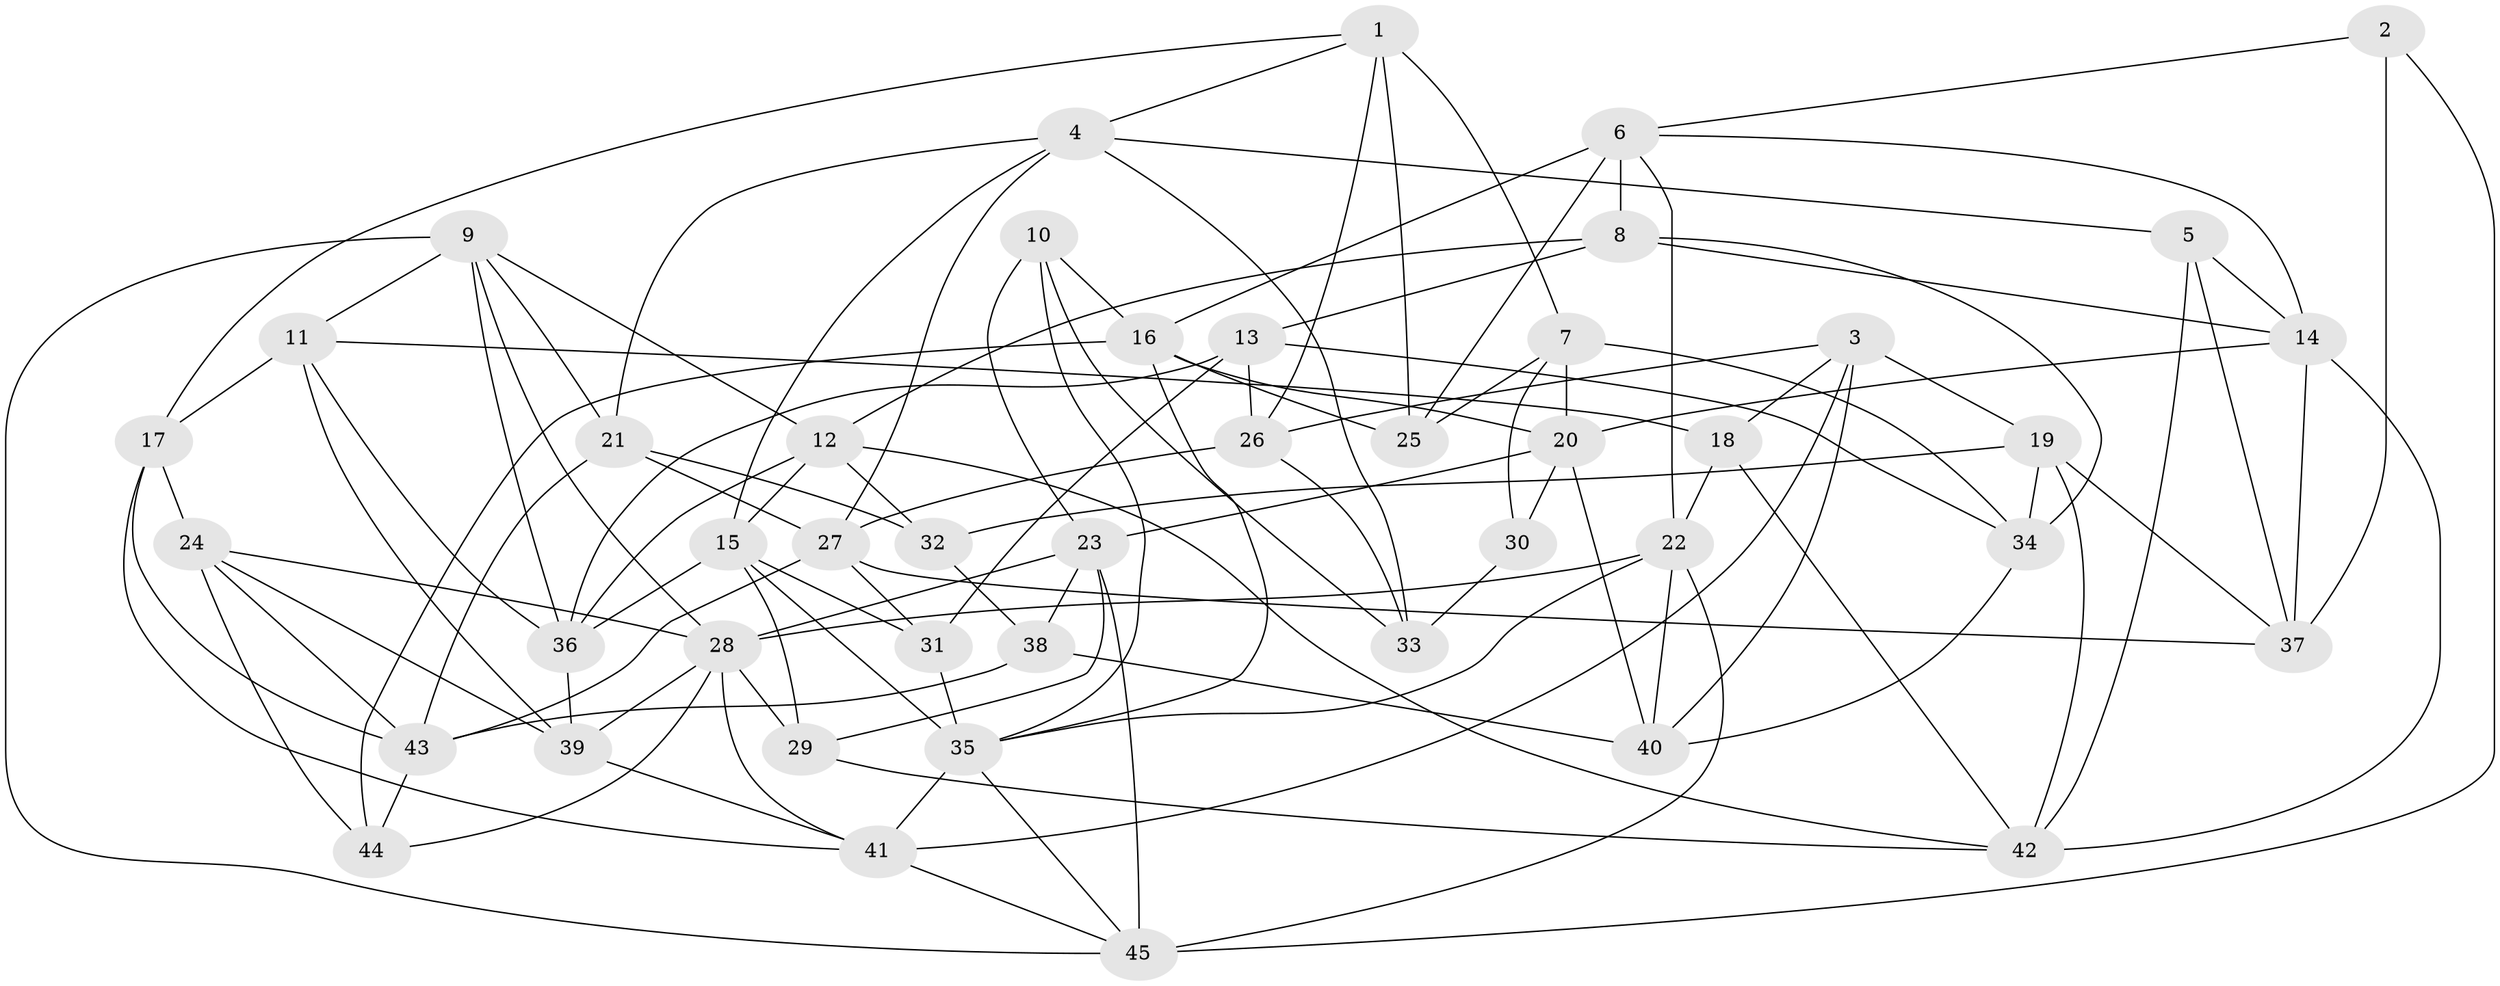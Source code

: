 // original degree distribution, {4: 1.0}
// Generated by graph-tools (version 1.1) at 2025/02/03/09/25 03:02:56]
// undirected, 45 vertices, 116 edges
graph export_dot {
graph [start="1"]
  node [color=gray90,style=filled];
  1;
  2;
  3;
  4;
  5;
  6;
  7;
  8;
  9;
  10;
  11;
  12;
  13;
  14;
  15;
  16;
  17;
  18;
  19;
  20;
  21;
  22;
  23;
  24;
  25;
  26;
  27;
  28;
  29;
  30;
  31;
  32;
  33;
  34;
  35;
  36;
  37;
  38;
  39;
  40;
  41;
  42;
  43;
  44;
  45;
  1 -- 4 [weight=1.0];
  1 -- 7 [weight=1.0];
  1 -- 17 [weight=1.0];
  1 -- 25 [weight=2.0];
  1 -- 26 [weight=1.0];
  2 -- 6 [weight=1.0];
  2 -- 37 [weight=2.0];
  2 -- 45 [weight=1.0];
  3 -- 18 [weight=1.0];
  3 -- 19 [weight=1.0];
  3 -- 26 [weight=1.0];
  3 -- 40 [weight=2.0];
  3 -- 41 [weight=1.0];
  4 -- 5 [weight=1.0];
  4 -- 15 [weight=1.0];
  4 -- 21 [weight=1.0];
  4 -- 27 [weight=1.0];
  4 -- 33 [weight=1.0];
  5 -- 14 [weight=1.0];
  5 -- 37 [weight=1.0];
  5 -- 42 [weight=1.0];
  6 -- 8 [weight=2.0];
  6 -- 14 [weight=1.0];
  6 -- 16 [weight=1.0];
  6 -- 22 [weight=1.0];
  6 -- 25 [weight=2.0];
  7 -- 20 [weight=1.0];
  7 -- 25 [weight=1.0];
  7 -- 30 [weight=1.0];
  7 -- 34 [weight=2.0];
  8 -- 12 [weight=1.0];
  8 -- 13 [weight=1.0];
  8 -- 14 [weight=1.0];
  8 -- 34 [weight=1.0];
  9 -- 11 [weight=1.0];
  9 -- 12 [weight=1.0];
  9 -- 21 [weight=1.0];
  9 -- 28 [weight=1.0];
  9 -- 36 [weight=1.0];
  9 -- 45 [weight=1.0];
  10 -- 16 [weight=1.0];
  10 -- 23 [weight=1.0];
  10 -- 33 [weight=1.0];
  10 -- 35 [weight=1.0];
  11 -- 17 [weight=2.0];
  11 -- 18 [weight=1.0];
  11 -- 36 [weight=1.0];
  11 -- 39 [weight=1.0];
  12 -- 15 [weight=1.0];
  12 -- 32 [weight=1.0];
  12 -- 36 [weight=1.0];
  12 -- 42 [weight=1.0];
  13 -- 26 [weight=1.0];
  13 -- 31 [weight=2.0];
  13 -- 34 [weight=1.0];
  13 -- 36 [weight=1.0];
  14 -- 20 [weight=1.0];
  14 -- 37 [weight=1.0];
  14 -- 42 [weight=1.0];
  15 -- 29 [weight=1.0];
  15 -- 31 [weight=1.0];
  15 -- 35 [weight=1.0];
  15 -- 36 [weight=1.0];
  16 -- 20 [weight=1.0];
  16 -- 25 [weight=1.0];
  16 -- 35 [weight=1.0];
  16 -- 44 [weight=1.0];
  17 -- 24 [weight=1.0];
  17 -- 41 [weight=1.0];
  17 -- 43 [weight=1.0];
  18 -- 22 [weight=1.0];
  18 -- 42 [weight=1.0];
  19 -- 32 [weight=2.0];
  19 -- 34 [weight=1.0];
  19 -- 37 [weight=1.0];
  19 -- 42 [weight=1.0];
  20 -- 23 [weight=1.0];
  20 -- 30 [weight=1.0];
  20 -- 40 [weight=1.0];
  21 -- 27 [weight=1.0];
  21 -- 32 [weight=2.0];
  21 -- 43 [weight=1.0];
  22 -- 28 [weight=1.0];
  22 -- 35 [weight=1.0];
  22 -- 40 [weight=1.0];
  22 -- 45 [weight=1.0];
  23 -- 28 [weight=1.0];
  23 -- 29 [weight=1.0];
  23 -- 38 [weight=1.0];
  23 -- 45 [weight=1.0];
  24 -- 28 [weight=2.0];
  24 -- 39 [weight=1.0];
  24 -- 43 [weight=1.0];
  24 -- 44 [weight=1.0];
  26 -- 27 [weight=1.0];
  26 -- 33 [weight=2.0];
  27 -- 31 [weight=1.0];
  27 -- 37 [weight=1.0];
  27 -- 43 [weight=1.0];
  28 -- 29 [weight=1.0];
  28 -- 39 [weight=2.0];
  28 -- 41 [weight=1.0];
  28 -- 44 [weight=1.0];
  29 -- 42 [weight=1.0];
  30 -- 33 [weight=2.0];
  31 -- 35 [weight=2.0];
  32 -- 38 [weight=1.0];
  34 -- 40 [weight=1.0];
  35 -- 41 [weight=1.0];
  35 -- 45 [weight=1.0];
  36 -- 39 [weight=1.0];
  38 -- 40 [weight=1.0];
  38 -- 43 [weight=1.0];
  39 -- 41 [weight=1.0];
  41 -- 45 [weight=1.0];
  43 -- 44 [weight=1.0];
}
